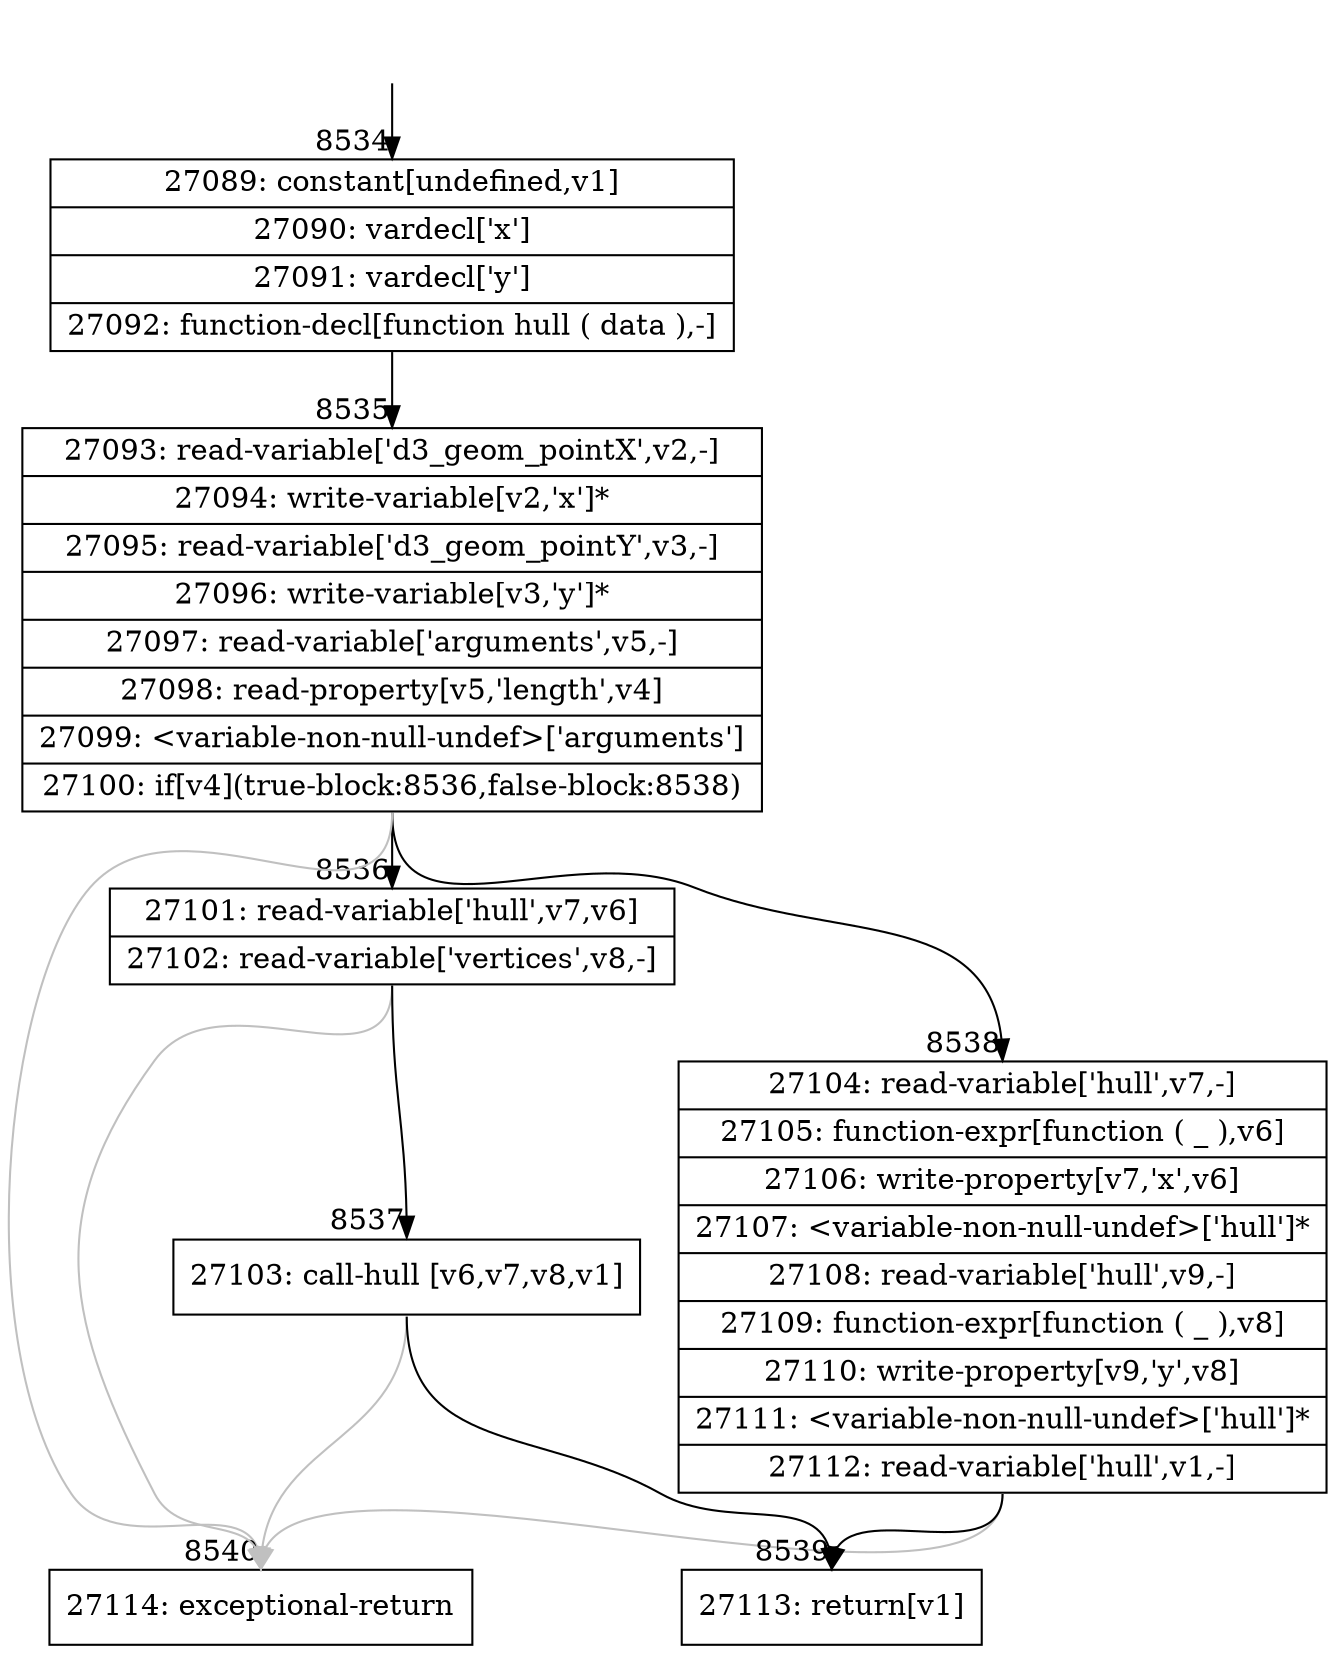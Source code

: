digraph {
rankdir="TD"
BB_entry808[shape=none,label=""];
BB_entry808 -> BB8534 [tailport=s, headport=n, headlabel="    8534"]
BB8534 [shape=record label="{27089: constant[undefined,v1]|27090: vardecl['x']|27091: vardecl['y']|27092: function-decl[function hull ( data ),-]}" ] 
BB8534 -> BB8535 [tailport=s, headport=n, headlabel="      8535"]
BB8535 [shape=record label="{27093: read-variable['d3_geom_pointX',v2,-]|27094: write-variable[v2,'x']*|27095: read-variable['d3_geom_pointY',v3,-]|27096: write-variable[v3,'y']*|27097: read-variable['arguments',v5,-]|27098: read-property[v5,'length',v4]|27099: \<variable-non-null-undef\>['arguments']|27100: if[v4](true-block:8536,false-block:8538)}" ] 
BB8535 -> BB8536 [tailport=s, headport=n, headlabel="      8536"]
BB8535 -> BB8538 [tailport=s, headport=n, headlabel="      8538"]
BB8535 -> BB8540 [tailport=s, headport=n, color=gray, headlabel="      8540"]
BB8536 [shape=record label="{27101: read-variable['hull',v7,v6]|27102: read-variable['vertices',v8,-]}" ] 
BB8536 -> BB8537 [tailport=s, headport=n, headlabel="      8537"]
BB8536 -> BB8540 [tailport=s, headport=n, color=gray]
BB8537 [shape=record label="{27103: call-hull [v6,v7,v8,v1]}" ] 
BB8537 -> BB8539 [tailport=s, headport=n, headlabel="      8539"]
BB8537 -> BB8540 [tailport=s, headport=n, color=gray]
BB8538 [shape=record label="{27104: read-variable['hull',v7,-]|27105: function-expr[function ( _ ),v6]|27106: write-property[v7,'x',v6]|27107: \<variable-non-null-undef\>['hull']*|27108: read-variable['hull',v9,-]|27109: function-expr[function ( _ ),v8]|27110: write-property[v9,'y',v8]|27111: \<variable-non-null-undef\>['hull']*|27112: read-variable['hull',v1,-]}" ] 
BB8538 -> BB8539 [tailport=s, headport=n]
BB8538 -> BB8540 [tailport=s, headport=n, color=gray]
BB8539 [shape=record label="{27113: return[v1]}" ] 
BB8540 [shape=record label="{27114: exceptional-return}" ] 
//#$~ 4820
}
